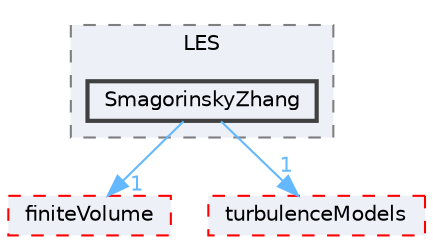 digraph "src/TurbulenceModels/phaseCompressible/LES/SmagorinskyZhang"
{
 // LATEX_PDF_SIZE
  bgcolor="transparent";
  edge [fontname=Helvetica,fontsize=10,labelfontname=Helvetica,labelfontsize=10];
  node [fontname=Helvetica,fontsize=10,shape=box,height=0.2,width=0.4];
  compound=true
  subgraph clusterdir_488cfc10b068d61dafd70f33fb089535 {
    graph [ bgcolor="#edf0f7", pencolor="grey50", label="LES", fontname=Helvetica,fontsize=10 style="filled,dashed", URL="dir_488cfc10b068d61dafd70f33fb089535.html",tooltip=""]
  dir_ef0e821fc4364f8b09625ec95c1f6496 [label="SmagorinskyZhang", fillcolor="#edf0f7", color="grey25", style="filled,bold", URL="dir_ef0e821fc4364f8b09625ec95c1f6496.html",tooltip=""];
  }
  dir_9bd15774b555cf7259a6fa18f99fe99b [label="finiteVolume", fillcolor="#edf0f7", color="red", style="filled,dashed", URL="dir_9bd15774b555cf7259a6fa18f99fe99b.html",tooltip=""];
  dir_a3dc37bcacf99bb6122ed819dac99f09 [label="turbulenceModels", fillcolor="#edf0f7", color="red", style="filled,dashed", URL="dir_a3dc37bcacf99bb6122ed819dac99f09.html",tooltip=""];
  dir_ef0e821fc4364f8b09625ec95c1f6496->dir_9bd15774b555cf7259a6fa18f99fe99b [headlabel="1", labeldistance=1.5 headhref="dir_003594_001387.html" href="dir_003594_001387.html" color="steelblue1" fontcolor="steelblue1"];
  dir_ef0e821fc4364f8b09625ec95c1f6496->dir_a3dc37bcacf99bb6122ed819dac99f09 [headlabel="1", labeldistance=1.5 headhref="dir_003594_004144.html" href="dir_003594_004144.html" color="steelblue1" fontcolor="steelblue1"];
}
